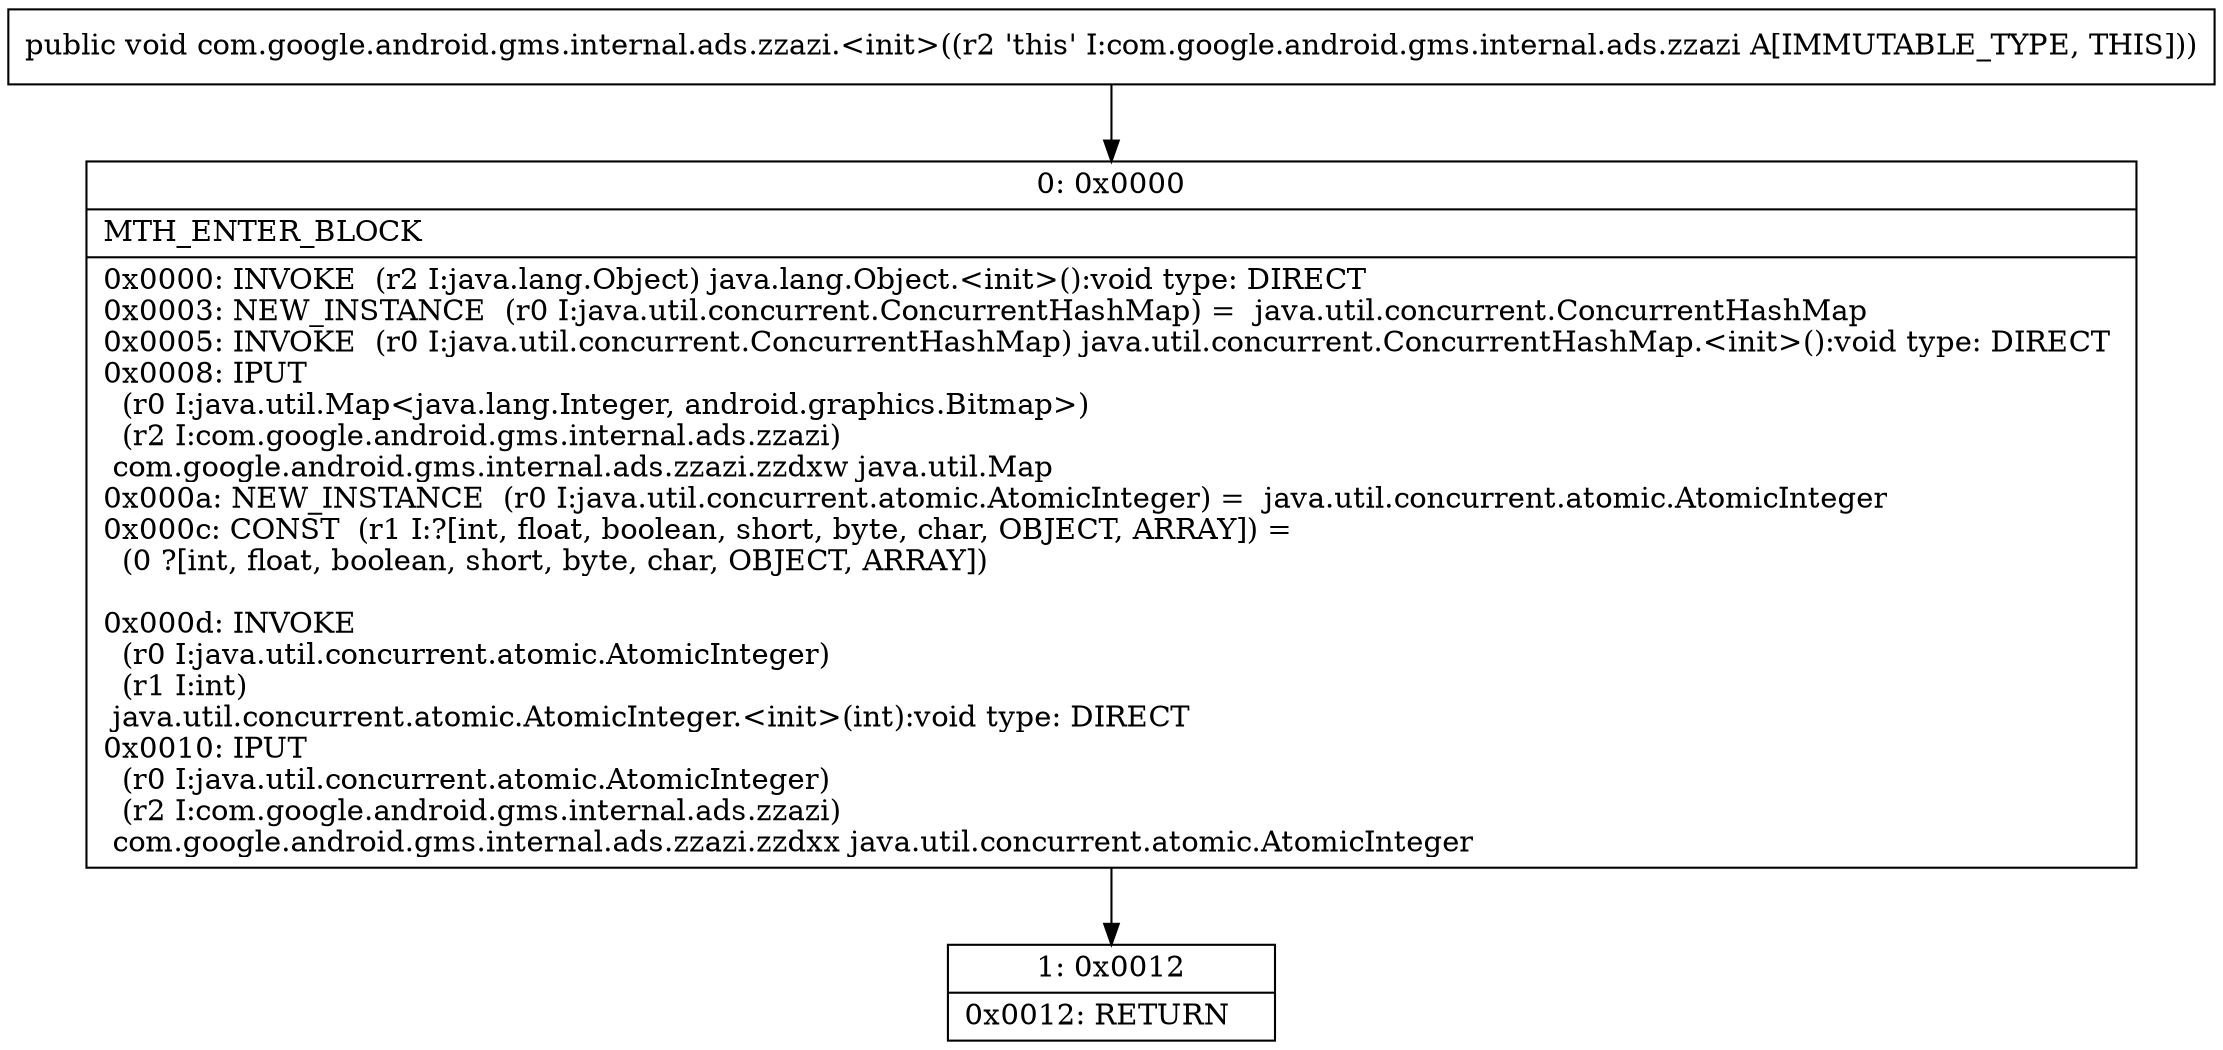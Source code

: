 digraph "CFG forcom.google.android.gms.internal.ads.zzazi.\<init\>()V" {
Node_0 [shape=record,label="{0\:\ 0x0000|MTH_ENTER_BLOCK\l|0x0000: INVOKE  (r2 I:java.lang.Object) java.lang.Object.\<init\>():void type: DIRECT \l0x0003: NEW_INSTANCE  (r0 I:java.util.concurrent.ConcurrentHashMap) =  java.util.concurrent.ConcurrentHashMap \l0x0005: INVOKE  (r0 I:java.util.concurrent.ConcurrentHashMap) java.util.concurrent.ConcurrentHashMap.\<init\>():void type: DIRECT \l0x0008: IPUT  \l  (r0 I:java.util.Map\<java.lang.Integer, android.graphics.Bitmap\>)\l  (r2 I:com.google.android.gms.internal.ads.zzazi)\l com.google.android.gms.internal.ads.zzazi.zzdxw java.util.Map \l0x000a: NEW_INSTANCE  (r0 I:java.util.concurrent.atomic.AtomicInteger) =  java.util.concurrent.atomic.AtomicInteger \l0x000c: CONST  (r1 I:?[int, float, boolean, short, byte, char, OBJECT, ARRAY]) = \l  (0 ?[int, float, boolean, short, byte, char, OBJECT, ARRAY])\l \l0x000d: INVOKE  \l  (r0 I:java.util.concurrent.atomic.AtomicInteger)\l  (r1 I:int)\l java.util.concurrent.atomic.AtomicInteger.\<init\>(int):void type: DIRECT \l0x0010: IPUT  \l  (r0 I:java.util.concurrent.atomic.AtomicInteger)\l  (r2 I:com.google.android.gms.internal.ads.zzazi)\l com.google.android.gms.internal.ads.zzazi.zzdxx java.util.concurrent.atomic.AtomicInteger \l}"];
Node_1 [shape=record,label="{1\:\ 0x0012|0x0012: RETURN   \l}"];
MethodNode[shape=record,label="{public void com.google.android.gms.internal.ads.zzazi.\<init\>((r2 'this' I:com.google.android.gms.internal.ads.zzazi A[IMMUTABLE_TYPE, THIS])) }"];
MethodNode -> Node_0;
Node_0 -> Node_1;
}

